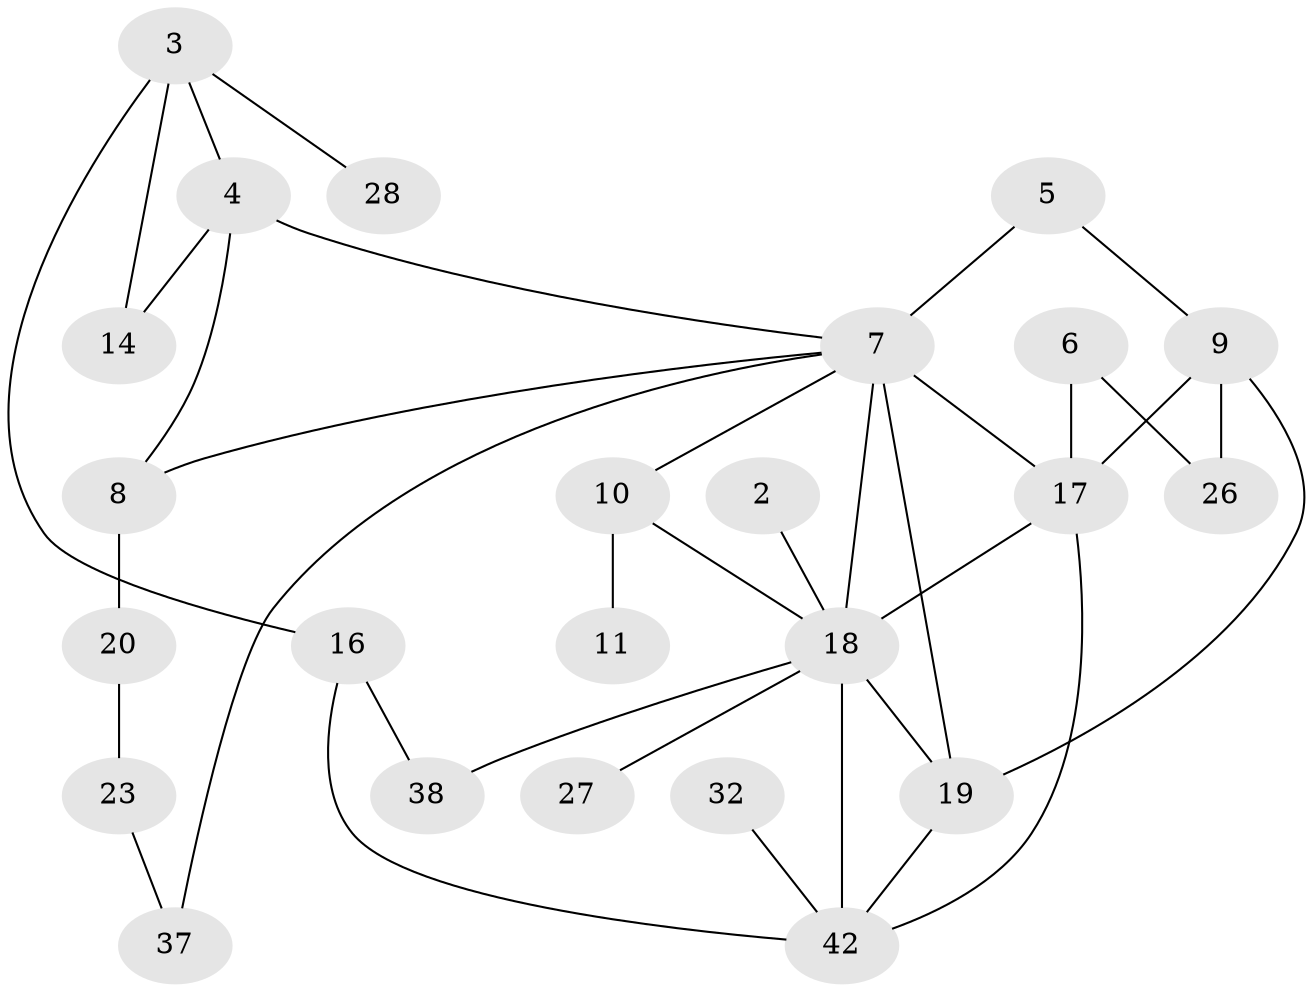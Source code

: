 // original degree distribution, {0: 0.14285714285714285, 1: 0.2714285714285714, 2: 0.24285714285714285, 3: 0.21428571428571427, 4: 0.08571428571428572, 5: 0.03571428571428571, 7: 0.007142857142857143}
// Generated by graph-tools (version 1.1) at 2025/48/03/04/25 22:48:02]
// undirected, 24 vertices, 36 edges
graph export_dot {
  node [color=gray90,style=filled];
  2;
  3;
  4;
  5;
  6;
  7;
  8;
  9;
  10;
  11;
  14;
  16;
  17;
  18;
  19;
  20;
  23;
  26;
  27;
  28;
  32;
  37;
  38;
  42;
  2 -- 18 [weight=1.0];
  3 -- 4 [weight=1.0];
  3 -- 14 [weight=1.0];
  3 -- 16 [weight=1.0];
  3 -- 28 [weight=1.0];
  4 -- 7 [weight=1.0];
  4 -- 8 [weight=1.0];
  4 -- 14 [weight=1.0];
  5 -- 7 [weight=1.0];
  5 -- 9 [weight=1.0];
  6 -- 17 [weight=2.0];
  6 -- 26 [weight=1.0];
  7 -- 8 [weight=2.0];
  7 -- 10 [weight=1.0];
  7 -- 17 [weight=1.0];
  7 -- 18 [weight=2.0];
  7 -- 19 [weight=3.0];
  7 -- 37 [weight=1.0];
  8 -- 20 [weight=2.0];
  9 -- 17 [weight=1.0];
  9 -- 19 [weight=2.0];
  9 -- 26 [weight=1.0];
  10 -- 11 [weight=1.0];
  10 -- 18 [weight=1.0];
  16 -- 38 [weight=1.0];
  16 -- 42 [weight=1.0];
  17 -- 18 [weight=1.0];
  17 -- 42 [weight=3.0];
  18 -- 19 [weight=1.0];
  18 -- 27 [weight=1.0];
  18 -- 38 [weight=1.0];
  18 -- 42 [weight=3.0];
  19 -- 42 [weight=1.0];
  20 -- 23 [weight=1.0];
  23 -- 37 [weight=1.0];
  32 -- 42 [weight=1.0];
}
